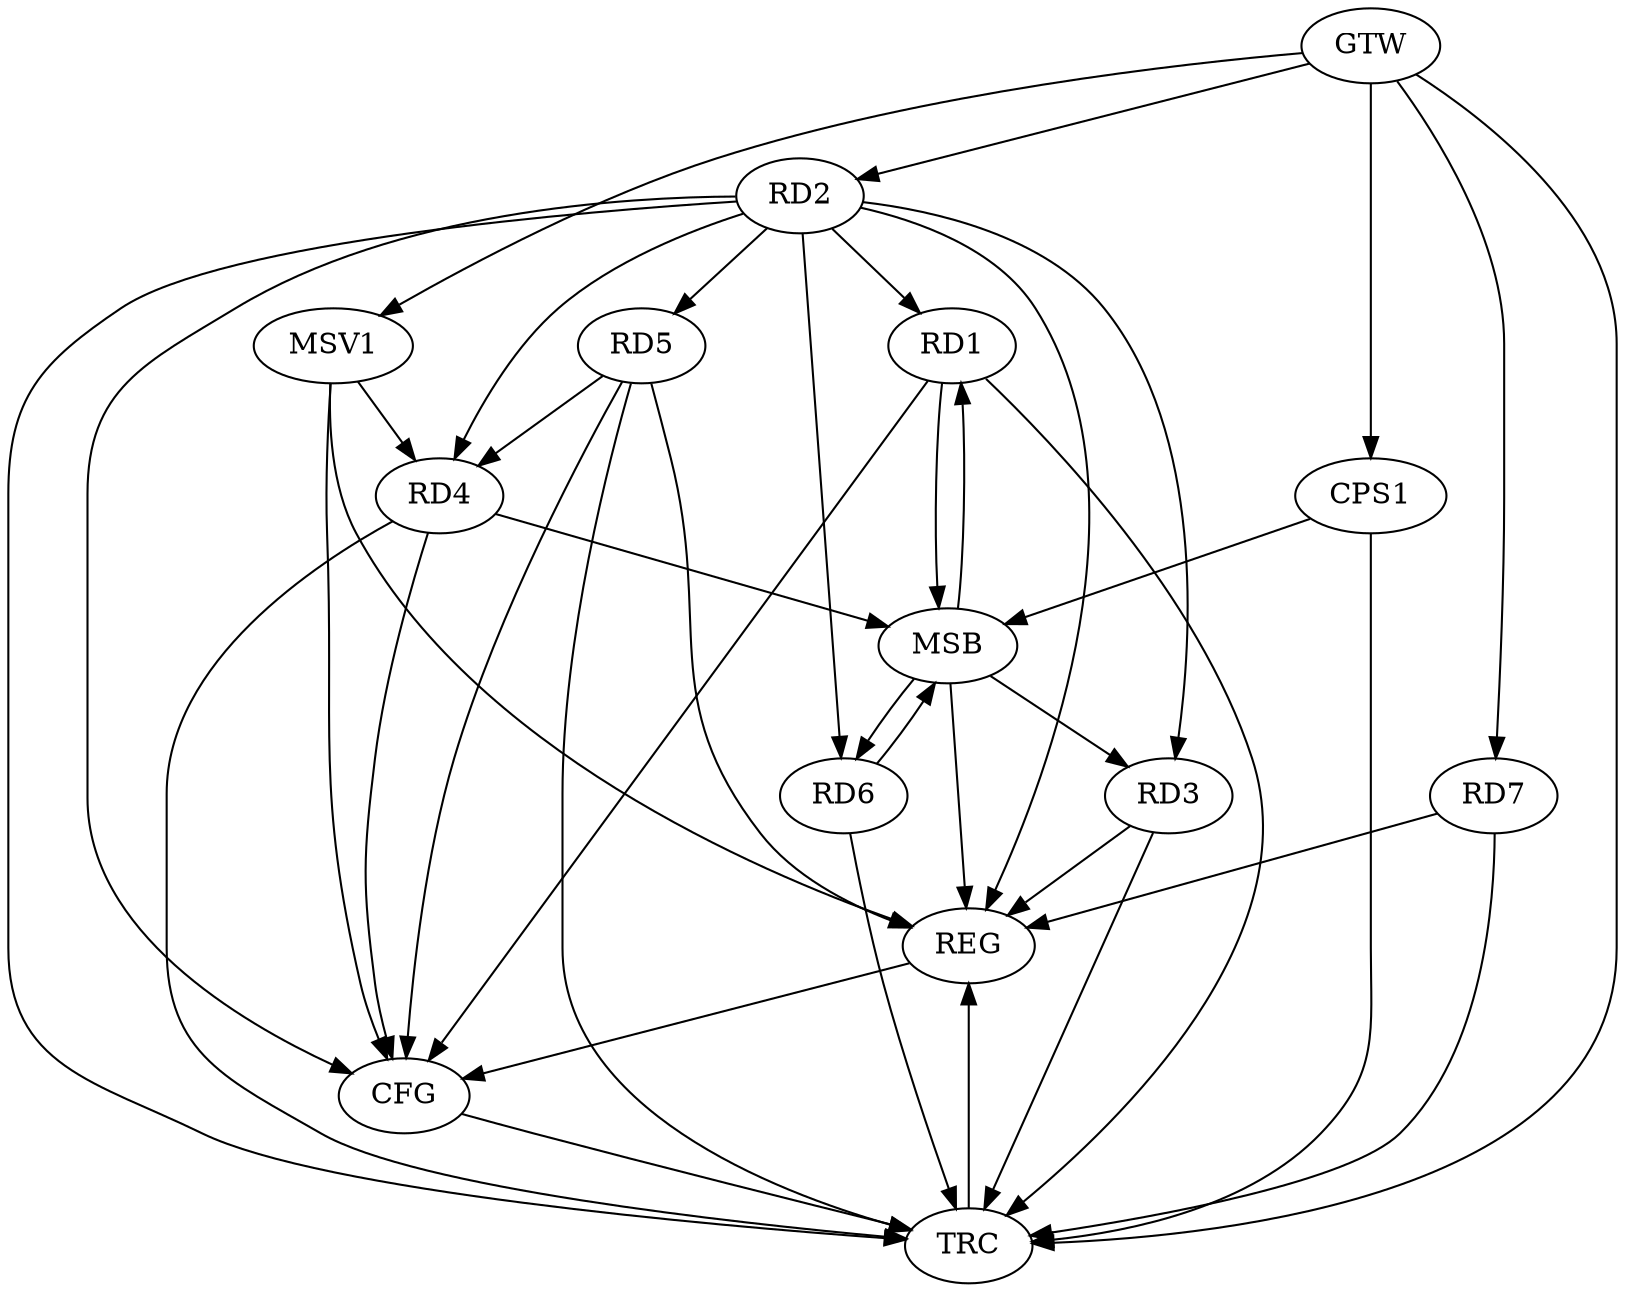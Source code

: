strict digraph G {
  RD1 [ label="RD1" ];
  RD2 [ label="RD2" ];
  RD3 [ label="RD3" ];
  RD4 [ label="RD4" ];
  RD5 [ label="RD5" ];
  RD6 [ label="RD6" ];
  RD7 [ label="RD7" ];
  CPS1 [ label="CPS1" ];
  GTW [ label="GTW" ];
  REG [ label="REG" ];
  MSB [ label="MSB" ];
  CFG [ label="CFG" ];
  TRC [ label="TRC" ];
  MSV1 [ label="MSV1" ];
  RD2 -> RD1;
  RD2 -> RD6;
  RD5 -> RD4;
  GTW -> RD2;
  GTW -> RD7;
  GTW -> CPS1;
  RD2 -> REG;
  RD3 -> REG;
  RD5 -> REG;
  RD7 -> REG;
  RD1 -> MSB;
  MSB -> REG;
  RD4 -> MSB;
  MSB -> RD1;
  RD6 -> MSB;
  CPS1 -> MSB;
  MSB -> RD3;
  MSB -> RD6;
  RD1 -> CFG;
  RD2 -> CFG;
  RD5 -> CFG;
  RD4 -> CFG;
  REG -> CFG;
  RD1 -> TRC;
  RD2 -> TRC;
  RD3 -> TRC;
  RD4 -> TRC;
  RD5 -> TRC;
  RD6 -> TRC;
  RD7 -> TRC;
  CPS1 -> TRC;
  GTW -> TRC;
  CFG -> TRC;
  TRC -> REG;
  RD2 -> RD3;
  RD2 -> RD4;
  RD2 -> RD5;
  MSV1 -> RD4;
  GTW -> MSV1;
  MSV1 -> REG;
  MSV1 -> CFG;
}
